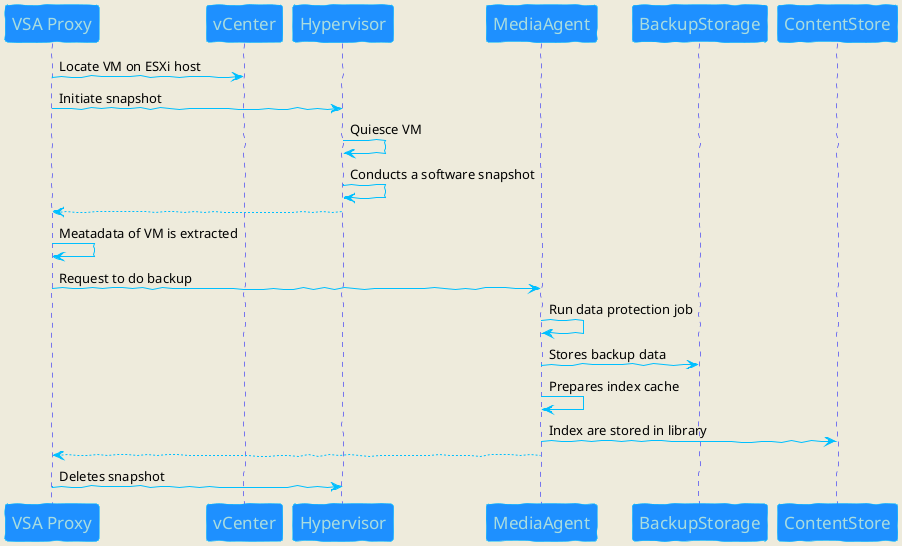 @startuml

@startuml
skinparam backgroundColor #EEEBDC
skinparam handwritten true

skinparam sequence {
	ArrowColor DeepSkyBlue
	ActorBorderColor DeepSkyBlue
	LifeLineBorderColor blue
	LifeLineBackgroundColor #A9DCDF

	ParticipantBorderColor DeepSkyBlue
	ParticipantBackgroundColor DodgerBlue
	ParticipantFontName Impact
	ParticipantFontSize 17
	ParticipantFontColor #A9DCDF

	ActorBackgroundColor aqua
	ActorFontColor DeepSkyBlue
	ActorFontSize 17
	ActorFontName Aapex
}

participant "VSA Proxy"
note left
   I am not 100 percent sure of the flow.
   Does not request go to CommsServe?
end note

"VSA Proxy" -> vCenter: Locate VM on ESXi host
"VSA Proxy" -> Hypervisor: Initiate snapshot
Hypervisor -> Hypervisor: Quiesce VM
Hypervisor -> Hypervisor: Conducts a software snapshot
Hypervisor --> "VSA Proxy":
"VSA Proxy" -> "VSA Proxy": Meatadata of VM is extracted
"VSA Proxy" -> MediaAgent: Request to do backup
MediaAgent -> MediaAgent: Run data protection job
MediaAgent -> BackupStorage: Stores backup data
MediaAgent -> MediaAgent: Prepares index cache
MediaAgent -> ContentStore: Index are stored in library
MediaAgent --> "VSA Proxy"
"VSA Proxy" -> Hypervisor: Deletes snapshot



@enduml